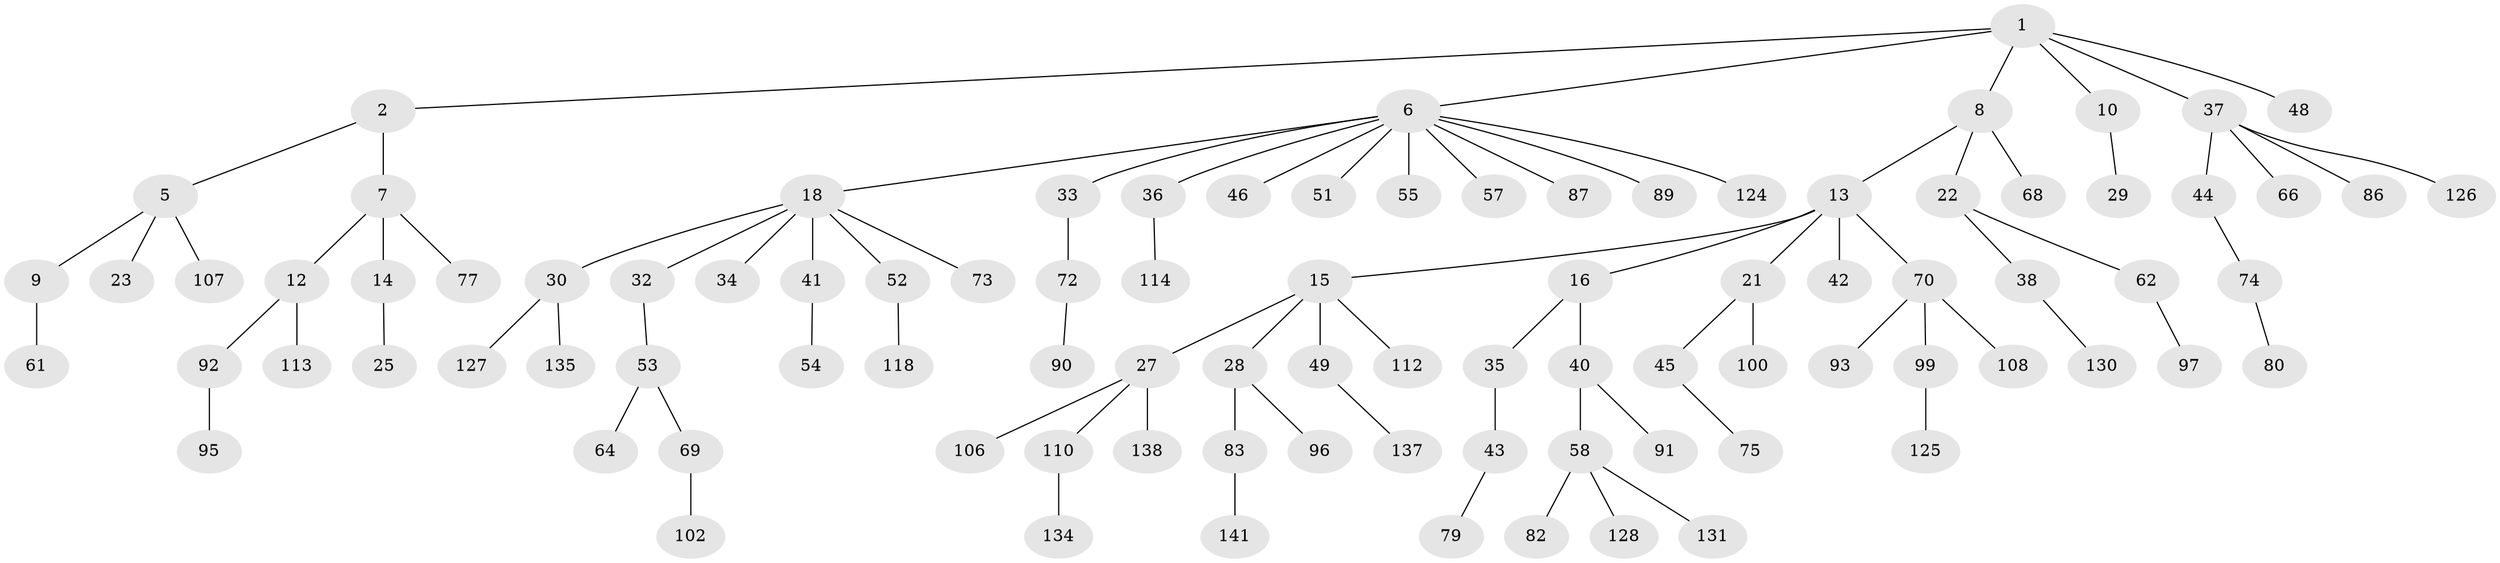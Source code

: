 // original degree distribution, {5: 0.028368794326241134, 4: 0.05673758865248227, 1: 0.44680851063829785, 3: 0.11347517730496454, 7: 0.0070921985815602835, 2: 0.3262411347517731, 6: 0.02127659574468085}
// Generated by graph-tools (version 1.1) at 2025/11/02/27/25 16:11:27]
// undirected, 94 vertices, 93 edges
graph export_dot {
graph [start="1"]
  node [color=gray90,style=filled];
  1 [super="+4"];
  2 [super="+3"];
  5 [super="+20"];
  6 [super="+11"];
  7;
  8 [super="+67"];
  9 [super="+47"];
  10 [super="+24"];
  12 [super="+56"];
  13;
  14 [super="+76"];
  15 [super="+26"];
  16 [super="+17"];
  18 [super="+19"];
  21 [super="+84"];
  22 [super="+31"];
  23 [super="+85"];
  25;
  27 [super="+104"];
  28 [super="+121"];
  29;
  30 [super="+103"];
  32 [super="+39"];
  33;
  34;
  35 [super="+115"];
  36 [super="+50"];
  37 [super="+65"];
  38 [super="+109"];
  40 [super="+78"];
  41;
  42;
  43 [super="+59"];
  44 [super="+60"];
  45;
  46;
  48;
  49 [super="+132"];
  51 [super="+133"];
  52 [super="+71"];
  53 [super="+63"];
  54 [super="+140"];
  55;
  57;
  58 [super="+98"];
  61 [super="+101"];
  62 [super="+94"];
  64;
  66 [super="+117"];
  68;
  69 [super="+111"];
  70 [super="+88"];
  72 [super="+122"];
  73;
  74;
  75;
  77;
  79 [super="+81"];
  80;
  82;
  83 [super="+123"];
  86;
  87;
  89;
  90;
  91 [super="+136"];
  92;
  93 [super="+105"];
  95;
  96;
  97 [super="+119"];
  99;
  100;
  102;
  106;
  107;
  108;
  110 [super="+120"];
  112 [super="+116"];
  113 [super="+129"];
  114;
  118 [super="+139"];
  124;
  125;
  126;
  127;
  128;
  130;
  131;
  134;
  135;
  137;
  138;
  141;
  1 -- 2;
  1 -- 6;
  1 -- 8;
  1 -- 48;
  1 -- 10;
  1 -- 37;
  2 -- 5;
  2 -- 7;
  5 -- 9;
  5 -- 107;
  5 -- 23;
  6 -- 33;
  6 -- 36;
  6 -- 51;
  6 -- 55;
  6 -- 89;
  6 -- 18;
  6 -- 87;
  6 -- 57;
  6 -- 124;
  6 -- 46;
  7 -- 12;
  7 -- 14;
  7 -- 77;
  8 -- 13;
  8 -- 22;
  8 -- 68;
  9 -- 61;
  10 -- 29;
  12 -- 113;
  12 -- 92;
  13 -- 15;
  13 -- 16;
  13 -- 21;
  13 -- 42;
  13 -- 70;
  14 -- 25;
  15 -- 28;
  15 -- 49;
  15 -- 112;
  15 -- 27;
  16 -- 40;
  16 -- 35;
  18 -- 30;
  18 -- 32;
  18 -- 52;
  18 -- 73;
  18 -- 41;
  18 -- 34;
  21 -- 45;
  21 -- 100;
  22 -- 38;
  22 -- 62;
  27 -- 138;
  27 -- 106;
  27 -- 110;
  28 -- 83;
  28 -- 96;
  30 -- 127;
  30 -- 135;
  32 -- 53;
  33 -- 72;
  35 -- 43;
  36 -- 114;
  37 -- 44;
  37 -- 66;
  37 -- 126;
  37 -- 86;
  38 -- 130;
  40 -- 58;
  40 -- 91;
  41 -- 54;
  43 -- 79;
  44 -- 74;
  45 -- 75;
  49 -- 137;
  52 -- 118;
  53 -- 69;
  53 -- 64;
  58 -- 82;
  58 -- 128;
  58 -- 131;
  62 -- 97;
  69 -- 102;
  70 -- 99;
  70 -- 108;
  70 -- 93;
  72 -- 90;
  74 -- 80;
  83 -- 141;
  92 -- 95;
  99 -- 125;
  110 -- 134;
}
